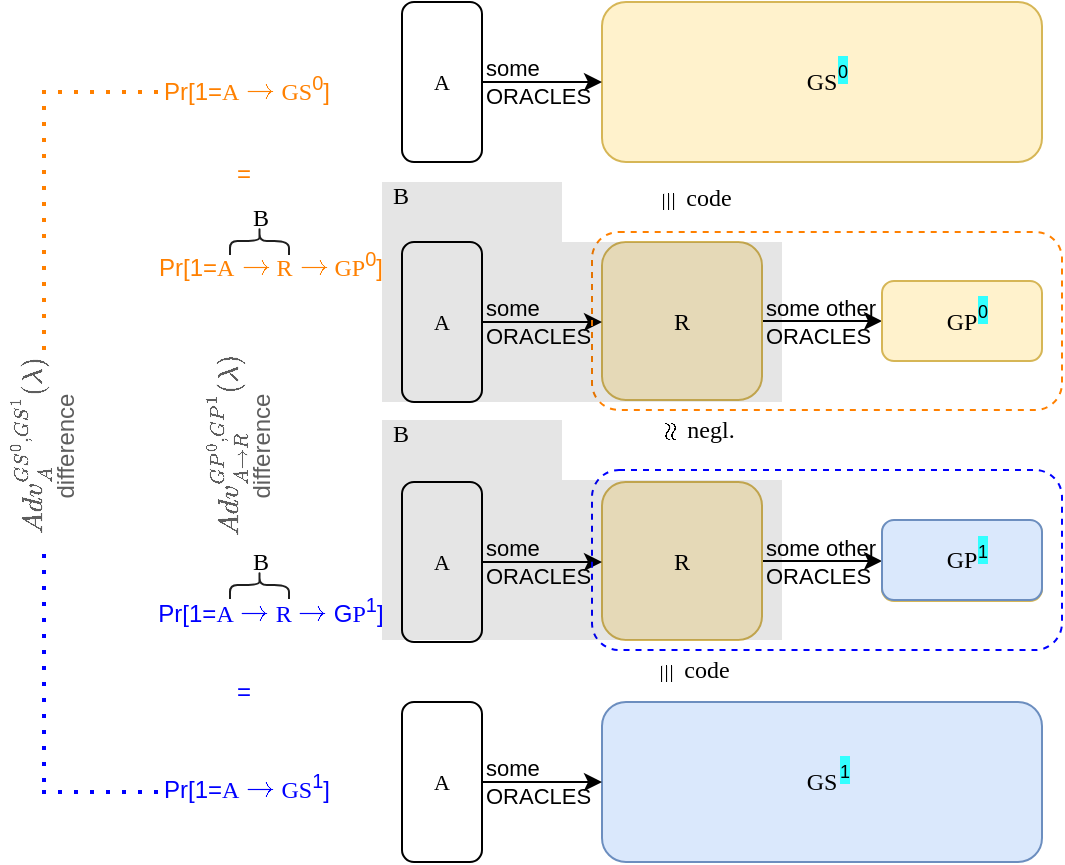 <mxfile version="13.7.5" type="device"><diagram id="xJSIGuNxlJO1YPHD9Vcm" name="Page-1"><mxGraphModel dx="2400" dy="509" grid="1" gridSize="10" guides="1" tooltips="1" connect="1" arrows="1" fold="1" page="1" pageScale="1" pageWidth="1654" pageHeight="1169" math="1" shadow="0"><root><mxCell id="0"/><mxCell id="1" parent="0"/><mxCell id="ieaVl1nagXBK686OfRPO-15" value="&lt;font color=&quot;#000000&quot;&gt;A&lt;/font&gt;" style="rounded=1;whiteSpace=wrap;html=1;labelBackgroundColor=none;fontSize=11;fontColor=#3333FF;fontFamily=Georgia;" parent="1" vertex="1"><mxGeometry x="80" y="180" width="40" height="80" as="geometry"/></mxCell><mxCell id="1IsKBxfpeITCZHV0DKNw-10" value="some other&lt;br&gt;ORACLES" style="edgeStyle=orthogonalEdgeStyle;rounded=1;orthogonalLoop=1;jettySize=auto;html=1;entryX=0;entryY=0.5;entryDx=0;entryDy=0;align=left;exitX=1;exitY=0.5;exitDx=0;exitDy=0;labelBackgroundColor=none;" parent="1" source="1IsKBxfpeITCZHV0DKNw-14" target="1IsKBxfpeITCZHV0DKNw-12" edge="1"><mxGeometry x="-0.667" y="-10" relative="1" as="geometry"><mxPoint x="260" y="210" as="sourcePoint"/><Array as="points"/><mxPoint x="-10" y="-10" as="offset"/></mxGeometry></mxCell><mxCell id="1IsKBxfpeITCZHV0DKNw-12" value="GP" style="rounded=1;whiteSpace=wrap;html=1;fillColor=#fff2cc;strokeColor=#d6b656;fontFamily=Georgia;" parent="1" vertex="1"><mxGeometry x="320" y="199.5" width="80" height="40" as="geometry"/></mxCell><mxCell id="1IsKBxfpeITCZHV0DKNw-13" value="&lt;span style=&quot;background-color: rgb(51 , 255 , 255)&quot;&gt;&lt;font style=&quot;font-size: 9px&quot;&gt;0&lt;/font&gt;&lt;/span&gt;" style="text;html=1;align=center;verticalAlign=middle;resizable=0;points=[];;autosize=1;" parent="1" vertex="1"><mxGeometry x="360" y="204" width="20" height="20" as="geometry"/></mxCell><mxCell id="1IsKBxfpeITCZHV0DKNw-14" value="R" style="rounded=1;whiteSpace=wrap;html=1;fillColor=#fff2cc;strokeColor=#d6b656;fontFamily=Georgia;" parent="1" vertex="1"><mxGeometry x="180" y="180" width="80" height="79" as="geometry"/></mxCell><mxCell id="1IsKBxfpeITCZHV0DKNw-16" value="some&lt;br&gt;ORACLES" style="edgeStyle=orthogonalEdgeStyle;rounded=1;orthogonalLoop=1;jettySize=auto;html=1;align=left;exitX=1;exitY=0.5;exitDx=0;exitDy=0;labelBackgroundColor=none;" parent="1" edge="1"><mxGeometry x="-1" relative="1" as="geometry"><mxPoint x="120" y="220" as="sourcePoint"/><Array as="points"/><mxPoint as="offset"/><mxPoint x="180" y="220" as="targetPoint"/></mxGeometry></mxCell><mxCell id="ieaVl1nagXBK686OfRPO-2" value="&lt;font color=&quot;#000000&quot;&gt;A&lt;/font&gt;" style="rounded=1;whiteSpace=wrap;html=1;labelBackgroundColor=none;fontSize=11;fontColor=#3333FF;fontFamily=Georgia;" parent="1" vertex="1"><mxGeometry x="80" y="60" width="40" height="80" as="geometry"/></mxCell><mxCell id="ieaVl1nagXBK686OfRPO-11" value="&lt;font face=&quot;Georgia&quot;&gt;GS&lt;/font&gt;" style="rounded=1;whiteSpace=wrap;html=1;fillColor=#fff2cc;strokeColor=#d6b656;" parent="1" vertex="1"><mxGeometry x="180" y="60" width="220" height="80" as="geometry"/></mxCell><mxCell id="ieaVl1nagXBK686OfRPO-12" value="&lt;span style=&quot;background-color: rgb(51 , 255 , 255)&quot;&gt;&lt;font style=&quot;font-size: 9px&quot;&gt;0&lt;/font&gt;&lt;/span&gt;" style="text;html=1;align=center;verticalAlign=middle;resizable=0;points=[];;autosize=1;" parent="1" vertex="1"><mxGeometry x="290" y="84" width="20" height="20" as="geometry"/></mxCell><mxCell id="ieaVl1nagXBK686OfRPO-14" value="some&lt;br&gt;ORACLES" style="edgeStyle=orthogonalEdgeStyle;rounded=1;orthogonalLoop=1;jettySize=auto;html=1;align=left;exitX=1;exitY=0.5;exitDx=0;exitDy=0;labelBackgroundColor=none;" parent="1" edge="1"><mxGeometry x="-1" relative="1" as="geometry"><mxPoint x="120" y="100" as="sourcePoint"/><Array as="points"/><mxPoint as="offset"/><mxPoint x="180" y="100" as="targetPoint"/></mxGeometry></mxCell><mxCell id="ieaVl1nagXBK686OfRPO-16" value="&lt;font color=&quot;#000000&quot;&gt;A&lt;/font&gt;" style="rounded=1;whiteSpace=wrap;html=1;labelBackgroundColor=none;fontSize=11;fontColor=#3333FF;fontFamily=Georgia;" parent="1" vertex="1"><mxGeometry x="80" y="300" width="40" height="80" as="geometry"/></mxCell><mxCell id="ieaVl1nagXBK686OfRPO-17" value="some other&lt;br&gt;ORACLES" style="edgeStyle=orthogonalEdgeStyle;rounded=1;orthogonalLoop=1;jettySize=auto;html=1;entryX=0;entryY=0.5;entryDx=0;entryDy=0;align=left;exitX=1;exitY=0.5;exitDx=0;exitDy=0;labelBackgroundColor=none;" parent="1" source="ieaVl1nagXBK686OfRPO-20" target="ieaVl1nagXBK686OfRPO-18" edge="1"><mxGeometry x="-0.667" y="-10" relative="1" as="geometry"><mxPoint x="260" y="330" as="sourcePoint"/><Array as="points"/><mxPoint x="-10" y="-10" as="offset"/></mxGeometry></mxCell><mxCell id="ieaVl1nagXBK686OfRPO-18" value="P" style="rounded=1;whiteSpace=wrap;html=1;fillColor=#fff2cc;strokeColor=#d6b656;" parent="1" vertex="1"><mxGeometry x="320" y="319.5" width="80" height="40" as="geometry"/></mxCell><mxCell id="ieaVl1nagXBK686OfRPO-19" value="&lt;span style=&quot;background-color: rgb(51 , 255 , 255)&quot;&gt;&lt;font style=&quot;font-size: 9px&quot;&gt;1&lt;/font&gt;&lt;/span&gt;" style="text;html=1;align=center;verticalAlign=middle;resizable=0;points=[];;autosize=1;" parent="1" vertex="1"><mxGeometry x="356" y="324" width="20" height="20" as="geometry"/></mxCell><mxCell id="ieaVl1nagXBK686OfRPO-20" value="R" style="rounded=1;whiteSpace=wrap;html=1;fillColor=#fff2cc;strokeColor=#d6b656;fontFamily=Georgia;" parent="1" vertex="1"><mxGeometry x="180" y="300" width="80" height="79" as="geometry"/></mxCell><mxCell id="ieaVl1nagXBK686OfRPO-21" value="some&lt;br&gt;ORACLES" style="edgeStyle=orthogonalEdgeStyle;rounded=1;orthogonalLoop=1;jettySize=auto;html=1;align=left;exitX=1;exitY=0.5;exitDx=0;exitDy=0;labelBackgroundColor=none;" parent="1" edge="1"><mxGeometry x="-1" relative="1" as="geometry"><mxPoint x="120" y="340" as="sourcePoint"/><Array as="points"/><mxPoint as="offset"/><mxPoint x="180" y="340" as="targetPoint"/></mxGeometry></mxCell><mxCell id="ieaVl1nagXBK686OfRPO-24" value="&lt;font color=&quot;#000000&quot;&gt;A&lt;/font&gt;" style="rounded=1;whiteSpace=wrap;html=1;labelBackgroundColor=none;fontSize=11;fontColor=#3333FF;fontFamily=Georgia;" parent="1" vertex="1"><mxGeometry x="80" y="410" width="40" height="80" as="geometry"/></mxCell><mxCell id="ieaVl1nagXBK686OfRPO-26" value="GS" style="rounded=1;whiteSpace=wrap;html=1;fillColor=#dae8fc;strokeColor=#6c8ebf;fontFamily=Georgia;" parent="1" vertex="1"><mxGeometry x="180" y="410" width="220" height="80" as="geometry"/></mxCell><mxCell id="ieaVl1nagXBK686OfRPO-27" value="&lt;span style=&quot;background-color: rgb(51 , 255 , 255)&quot;&gt;&lt;font style=&quot;font-size: 9px&quot;&gt;1&lt;/font&gt;&lt;/span&gt;" style="text;html=1;align=center;verticalAlign=middle;resizable=0;points=[];;autosize=1;" parent="1" vertex="1"><mxGeometry x="291" y="434" width="20" height="20" as="geometry"/></mxCell><mxCell id="ieaVl1nagXBK686OfRPO-28" value="some&lt;br&gt;ORACLES" style="edgeStyle=orthogonalEdgeStyle;rounded=1;orthogonalLoop=1;jettySize=auto;html=1;align=left;exitX=1;exitY=0.5;exitDx=0;exitDy=0;labelBackgroundColor=none;" parent="1" edge="1"><mxGeometry x="-1" relative="1" as="geometry"><mxPoint x="120" y="450" as="sourcePoint"/><Array as="points"/><mxPoint as="offset"/><mxPoint x="180" y="450" as="targetPoint"/></mxGeometry></mxCell><mxCell id="ieaVl1nagXBK686OfRPO-29" value="" style="rounded=1;whiteSpace=wrap;html=1;dashed=1;fillColor=none;strokeColor=#FF8000;" parent="1" vertex="1"><mxGeometry x="175" y="175" width="235" height="89" as="geometry"/></mxCell><mxCell id="ieaVl1nagXBK686OfRPO-30" value="" style="rounded=1;whiteSpace=wrap;html=1;dashed=1;fillColor=none;strokeColor=#0000FF;" parent="1" vertex="1"><mxGeometry x="175" y="294" width="235" height="90" as="geometry"/></mxCell><mxCell id="ieaVl1nagXBK686OfRPO-31" value="GP" style="rounded=1;whiteSpace=wrap;html=1;fillColor=#dae8fc;strokeColor=#6c8ebf;fontFamily=Georgia;" parent="1" vertex="1"><mxGeometry x="320" y="319" width="80" height="40" as="geometry"/></mxCell><mxCell id="ieaVl1nagXBK686OfRPO-32" value="&lt;span style=&quot;background-color: rgb(51 , 255 , 255)&quot;&gt;&lt;font style=&quot;font-size: 9px&quot;&gt;1&lt;/font&gt;&lt;/span&gt;" style="text;html=1;align=center;verticalAlign=middle;resizable=0;points=[];;autosize=1;" parent="1" vertex="1"><mxGeometry x="360" y="323.5" width="20" height="20" as="geometry"/></mxCell><mxCell id="ieaVl1nagXBK686OfRPO-34" value="" style="endArrow=none;dashed=1;html=1;dashPattern=1 3;strokeWidth=2;labelBackgroundColor=none;strokeColor=#FF8000;" parent="1" edge="1"><mxGeometry width="50" height="50" relative="1" as="geometry"><mxPoint x="-99" y="234" as="sourcePoint"/><mxPoint x="-99" y="100" as="targetPoint"/></mxGeometry></mxCell><mxCell id="ieaVl1nagXBK686OfRPO-35" value="Pr[1=&lt;font face=&quot;Georgia&quot;&gt;A&lt;/font&gt; \(\rightarrow\) &lt;font face=&quot;Georgia&quot;&gt;GS&lt;/font&gt;&lt;sup&gt;0&lt;/sup&gt;]" style="text;html=1;align=center;verticalAlign=middle;resizable=0;points=[];autosize=1;fontColor=#FF8000;" parent="1" vertex="1"><mxGeometry x="-78" y="93" width="160" height="20" as="geometry"/></mxCell><mxCell id="ieaVl1nagXBK686OfRPO-36" value="Pr[1=&lt;font face=&quot;Georgia&quot;&gt;A&lt;/font&gt; \(\rightarrow\) &lt;font face=&quot;Georgia&quot;&gt;R&lt;/font&gt;&amp;nbsp;\(\rightarrow\) &lt;font face=&quot;Georgia&quot;&gt;GP&lt;/font&gt;&lt;sup&gt;0&lt;/sup&gt;]" style="text;html=1;align=center;verticalAlign=middle;resizable=0;points=[];autosize=1;fontColor=#FF8000;" parent="1" vertex="1"><mxGeometry x="-106" y="181" width="240" height="20" as="geometry"/></mxCell><mxCell id="ieaVl1nagXBK686OfRPO-37" value="Pr[1=&lt;font face=&quot;Georgia&quot;&gt;A&lt;/font&gt; \(\rightarrow\) &lt;font face=&quot;Georgia&quot;&gt;R&lt;/font&gt;&amp;nbsp;\(\rightarrow\) G&lt;font face=&quot;Georgia&quot;&gt;P&lt;/font&gt;&lt;sup&gt;1&lt;/sup&gt;]" style="text;html=1;align=center;verticalAlign=middle;resizable=0;points=[];autosize=1;fontColor=#0000FF;" parent="1" vertex="1"><mxGeometry x="-106" y="354" width="240" height="20" as="geometry"/></mxCell><mxCell id="ieaVl1nagXBK686OfRPO-38" value="Pr[1=&lt;font face=&quot;Georgia&quot;&gt;A&lt;/font&gt; \(\rightarrow\) &lt;font face=&quot;Georgia&quot;&gt;GS&lt;/font&gt;&lt;sup&gt;1&lt;/sup&gt;]" style="text;html=1;align=center;verticalAlign=middle;resizable=0;points=[];autosize=1;fontColor=#0000FF;" parent="1" vertex="1"><mxGeometry x="-78" y="442" width="160" height="20" as="geometry"/></mxCell><mxCell id="ieaVl1nagXBK686OfRPO-39" value="=" style="text;html=1;strokeColor=none;fillColor=none;align=center;verticalAlign=middle;whiteSpace=wrap;rounded=0;dashed=1;fontColor=#FF8000;" parent="1" vertex="1"><mxGeometry x="-19" y="136" width="40" height="20" as="geometry"/></mxCell><mxCell id="ieaVl1nagXBK686OfRPO-40" value="=" style="text;html=1;strokeColor=none;fillColor=none;align=center;verticalAlign=middle;whiteSpace=wrap;rounded=0;dashed=1;labelBackgroundColor=none;fontColor=#0000FF;" parent="1" vertex="1"><mxGeometry x="-19" y="395" width="40" height="20" as="geometry"/></mxCell><mxCell id="ieaVl1nagXBK686OfRPO-41" value="\(Adv^{GP^0,GP^1}_{A\rightarrow R}(\lambda)\)&lt;br&gt;difference" style="text;html=1;strokeColor=none;fillColor=none;align=center;verticalAlign=middle;whiteSpace=wrap;rounded=0;dashed=1;rotation=-90;fontColor=#5E5E5E;" parent="1" vertex="1"><mxGeometry x="-37" y="272" width="72" height="20" as="geometry"/></mxCell><mxCell id="ieaVl1nagXBK686OfRPO-42" value="" style="endArrow=none;dashed=1;html=1;dashPattern=1 3;strokeWidth=2;labelBackgroundColor=none;strokeColor=#0000FF;" parent="1" edge="1"><mxGeometry width="50" height="50" relative="1" as="geometry"><mxPoint x="-99" y="450" as="sourcePoint"/><mxPoint x="-99" y="330" as="targetPoint"/></mxGeometry></mxCell><mxCell id="ieaVl1nagXBK686OfRPO-43" value="\(Adv^{GS^0,GS^1}_A(\lambda)\)&lt;br&gt;difference" style="text;html=1;strokeColor=none;fillColor=none;align=center;verticalAlign=middle;whiteSpace=wrap;rounded=0;dashed=1;rotation=-90;fontColor=#5E5E5E;" parent="1" vertex="1"><mxGeometry x="-135" y="272" width="72" height="20" as="geometry"/></mxCell><mxCell id="ieaVl1nagXBK686OfRPO-44" value="" style="endArrow=none;dashed=1;html=1;dashPattern=1 3;strokeWidth=2;labelBackgroundColor=none;strokeColor=#FF8000;" parent="1" edge="1"><mxGeometry width="50" height="50" relative="1" as="geometry"><mxPoint x="-42" y="105" as="sourcePoint"/><mxPoint x="-100" y="105" as="targetPoint"/></mxGeometry></mxCell><mxCell id="ieaVl1nagXBK686OfRPO-45" value="" style="endArrow=none;dashed=1;html=1;dashPattern=1 3;strokeWidth=2;labelBackgroundColor=none;strokeColor=#0000FF;" parent="1" edge="1"><mxGeometry width="50" height="50" relative="1" as="geometry"><mxPoint x="-42" y="455" as="sourcePoint"/><mxPoint x="-100" y="455" as="targetPoint"/></mxGeometry></mxCell><mxCell id="HZS6p-apmjwO_8XCPMhp-1" value="\(\approx\)" style="text;html=1;align=center;verticalAlign=middle;resizable=0;points=[];autosize=1;fontFamily=Georgia;rotation=90;" vertex="1" parent="1"><mxGeometry x="175" y="264" width="80" height="20" as="geometry"/></mxCell><mxCell id="HZS6p-apmjwO_8XCPMhp-3" value="negl." style="text;html=1;align=center;verticalAlign=middle;resizable=0;points=[];autosize=1;fontFamily=Georgia;" vertex="1" parent="1"><mxGeometry x="214" y="264" width="40" height="20" as="geometry"/></mxCell><mxCell id="HZS6p-apmjwO_8XCPMhp-4" value="\(\equiv\)" style="text;html=1;align=center;verticalAlign=middle;resizable=0;points=[];autosize=1;fontFamily=Georgia;rotation=90;" vertex="1" parent="1"><mxGeometry x="180" y="149" width="70" height="20" as="geometry"/></mxCell><mxCell id="HZS6p-apmjwO_8XCPMhp-5" value="code" style="text;html=1;align=center;verticalAlign=middle;resizable=0;points=[];autosize=1;fontFamily=Georgia;" vertex="1" parent="1"><mxGeometry x="213" y="148" width="40" height="20" as="geometry"/></mxCell><mxCell id="HZS6p-apmjwO_8XCPMhp-6" value="\(\equiv\)" style="text;html=1;align=center;verticalAlign=middle;resizable=0;points=[];autosize=1;fontFamily=Georgia;rotation=90;" vertex="1" parent="1"><mxGeometry x="179" y="385" width="70" height="20" as="geometry"/></mxCell><mxCell id="HZS6p-apmjwO_8XCPMhp-7" value="code" style="text;html=1;align=center;verticalAlign=middle;resizable=0;points=[];autosize=1;fontFamily=Georgia;" vertex="1" parent="1"><mxGeometry x="212" y="384" width="40" height="20" as="geometry"/></mxCell><mxCell id="HZS6p-apmjwO_8XCPMhp-9" value="" style="rounded=0;whiteSpace=wrap;html=1;fontFamily=Georgia;fillColor=#000000;strokeColor=none;opacity=10;" vertex="1" parent="1"><mxGeometry x="70" y="180" width="200" height="80" as="geometry"/></mxCell><mxCell id="HZS6p-apmjwO_8XCPMhp-10" value="" style="rounded=0;whiteSpace=wrap;html=1;fontFamily=Georgia;fillColor=#000000;strokeColor=none;opacity=10;" vertex="1" parent="1"><mxGeometry x="70" y="150" width="90" height="30" as="geometry"/></mxCell><mxCell id="HZS6p-apmjwO_8XCPMhp-11" value="B" style="text;html=1;align=center;verticalAlign=middle;resizable=0;points=[];autosize=1;fontFamily=Georgia;" vertex="1" parent="1"><mxGeometry x="69" y="147" width="20" height="20" as="geometry"/></mxCell><mxCell id="HZS6p-apmjwO_8XCPMhp-12" value="" style="rounded=0;whiteSpace=wrap;html=1;fontFamily=Georgia;fillColor=#000000;strokeColor=none;opacity=10;" vertex="1" parent="1"><mxGeometry x="70" y="299" width="200" height="80" as="geometry"/></mxCell><mxCell id="HZS6p-apmjwO_8XCPMhp-13" value="" style="rounded=0;whiteSpace=wrap;html=1;fontFamily=Georgia;fillColor=#000000;strokeColor=none;opacity=10;" vertex="1" parent="1"><mxGeometry x="70" y="269" width="90" height="30" as="geometry"/></mxCell><mxCell id="HZS6p-apmjwO_8XCPMhp-14" value="B" style="text;html=1;align=center;verticalAlign=middle;resizable=0;points=[];autosize=1;fontFamily=Georgia;" vertex="1" parent="1"><mxGeometry x="69" y="266" width="20" height="20" as="geometry"/></mxCell><mxCell id="HZS6p-apmjwO_8XCPMhp-15" value="" style="shape=curlyBracket;whiteSpace=wrap;html=1;rounded=1;fontFamily=Georgia;fillColor=none;strokeWidth=1;rotation=90;strokeColor=#1F1F1F;" vertex="1" parent="1"><mxGeometry x="1.75" y="164.75" width="14" height="29.5" as="geometry"/></mxCell><mxCell id="HZS6p-apmjwO_8XCPMhp-16" value="B" style="text;html=1;align=center;verticalAlign=middle;resizable=0;points=[];autosize=1;fontFamily=Georgia;" vertex="1" parent="1"><mxGeometry x="-1" y="157.75" width="20" height="20" as="geometry"/></mxCell><mxCell id="HZS6p-apmjwO_8XCPMhp-17" value="" style="shape=curlyBracket;whiteSpace=wrap;html=1;rounded=1;fontFamily=Georgia;fillColor=none;strokeWidth=1;rotation=90;strokeColor=#1F1F1F;" vertex="1" parent="1"><mxGeometry x="1.75" y="336.75" width="14" height="29.5" as="geometry"/></mxCell><mxCell id="HZS6p-apmjwO_8XCPMhp-18" value="B" style="text;html=1;align=center;verticalAlign=middle;resizable=0;points=[];autosize=1;fontFamily=Georgia;" vertex="1" parent="1"><mxGeometry x="-1" y="329.75" width="20" height="20" as="geometry"/></mxCell></root></mxGraphModel></diagram></mxfile>